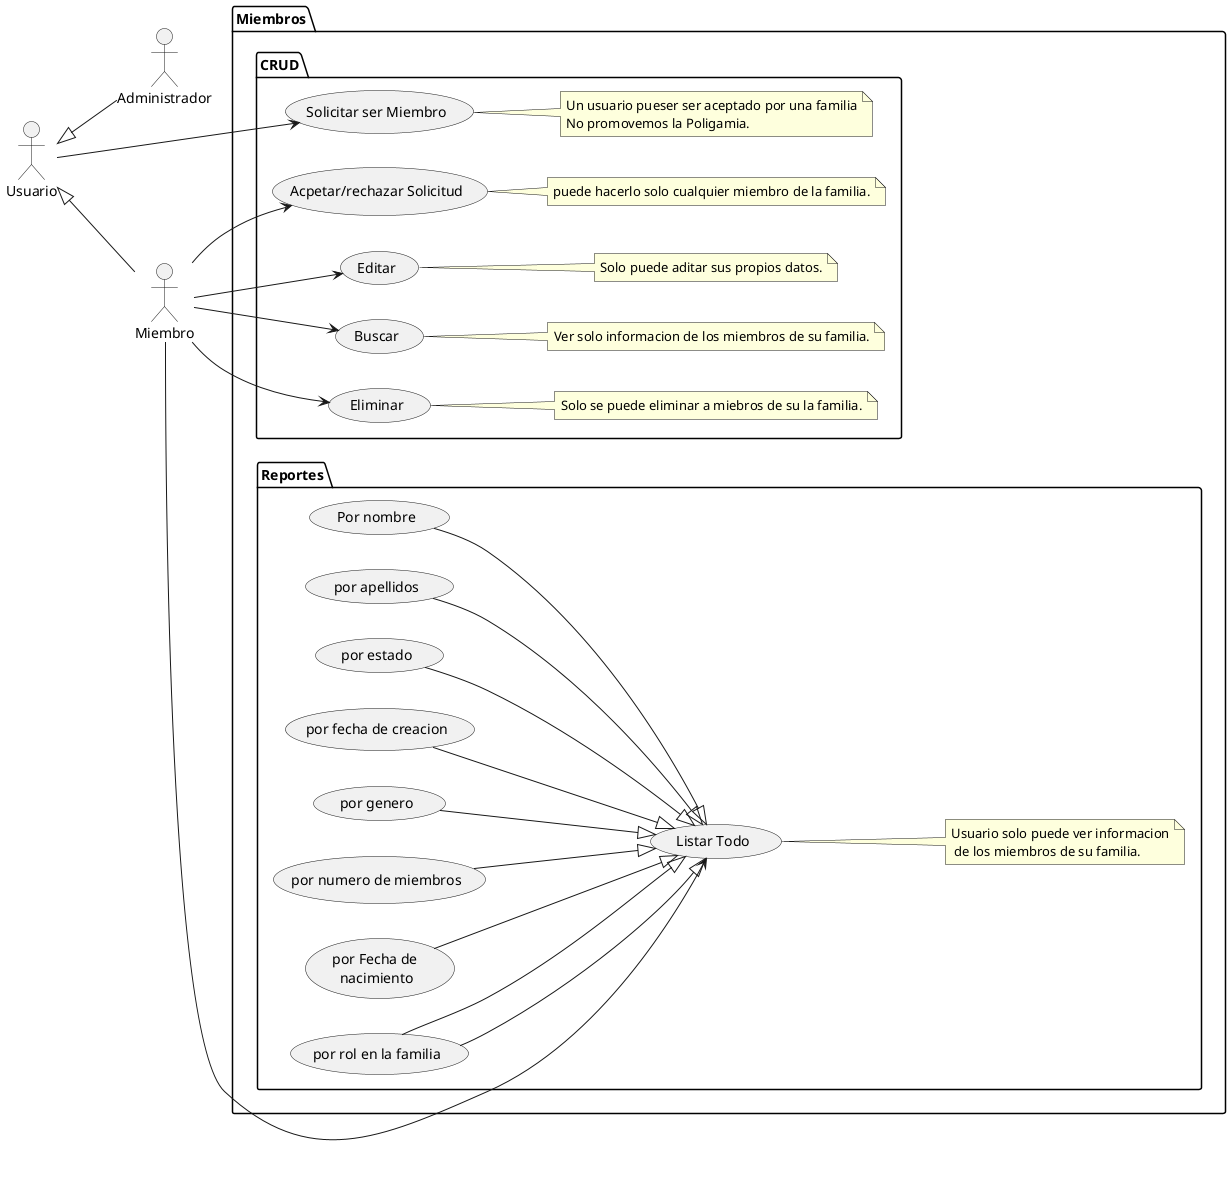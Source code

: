 

@startuml
left to right direction
' Actores
:Usuario: as Act1
:Administrador: as Act2
:Miembro: as Act3
Act1 <|-- Act2
Act1 <|-- Act3

' Casos de uso
package Miembros as PACK1{
  package CRUD as PACK3{
    ' En este sistema no promovemos la Poligamia
    (Solicitar ser Miembro) as CU1
    Act1--> CU1
    note right of CU1: Un usuario pueser ser aceptado por una familia\nNo promovemos la Poligamia.
    (Acpetar/rechazar Solicitud) as CU2
    Act3--> CU2
    note right of CU2: puede hacerlo solo cualquier miembro de la familia.
    (Editar) as CU3
    Act3--> CU3
    note right of CU3: Solo puede aditar sus propios datos.
    (Buscar) as CU4
    Act3--> CU4
    note right of CU4: Ver solo informacion de los miembros de su familia.
    (Eliminar) as CU5
    Act3--> CU5
    note right of CU5: Solo se puede eliminar a miebros de su la familia.
   
}
package Reportes as PACK4{
    (Listar Todo) as CU6
    Act3-->  CU6
    note right of CU6: Usuario solo puede ver informacion\n de los miembros de su familia.
    (Por nombre) as CU7
    CU7 --|> CU6
    (por apellidos) as CU8
    CU8 --|> CU6
    (por estado) as CU9
    CU9  --|> CU6
    (por fecha de creacion) as CU10
    CU10 --|> CU6
    (por genero)    as CU11
    CU11 --|> CU6
    (por numero de miembros)    as CU12
    CU12 --|> CU6
    (por Fecha de \nnacimiento)    as CU13
    CU13 --|> CU6
    (por ocupación)    as CU14
    CU14 --|> CU6
    (por rol en la familia)    as CU14
    CU14 --|> CU6

}

@enduml
